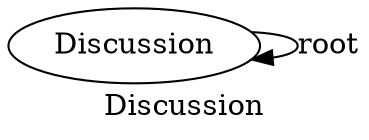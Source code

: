 digraph "Discussion" {
label="Discussion";
Discussion1 [style=filled, fillcolor=white, label=Discussion];
Discussion1 -> Discussion1  [label=root];
}
